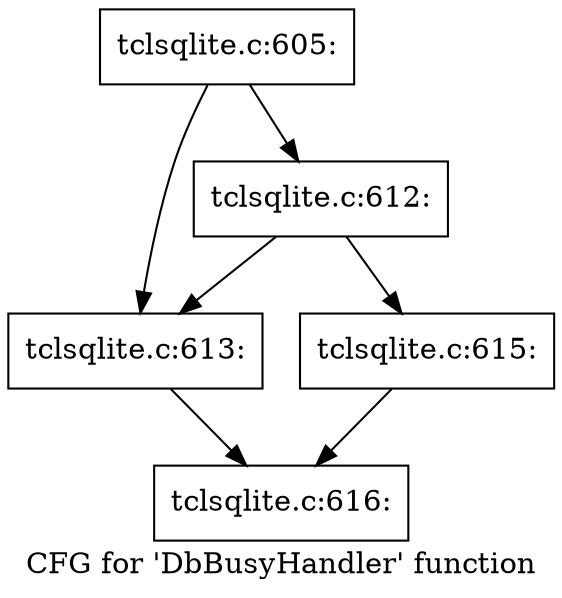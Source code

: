 digraph "CFG for 'DbBusyHandler' function" {
	label="CFG for 'DbBusyHandler' function";

	Node0x55a7359be260 [shape=record,label="{tclsqlite.c:605:}"];
	Node0x55a7359be260 -> Node0x55a735a3d990;
	Node0x55a7359be260 -> Node0x55a735a3db60;
	Node0x55a735a3db60 [shape=record,label="{tclsqlite.c:612:}"];
	Node0x55a735a3db60 -> Node0x55a735a3d990;
	Node0x55a735a3db60 -> Node0x55a735a3db10;
	Node0x55a735a3d990 [shape=record,label="{tclsqlite.c:613:}"];
	Node0x55a735a3d990 -> Node0x55a7359be3e0;
	Node0x55a735a3db10 [shape=record,label="{tclsqlite.c:615:}"];
	Node0x55a735a3db10 -> Node0x55a7359be3e0;
	Node0x55a7359be3e0 [shape=record,label="{tclsqlite.c:616:}"];
}
